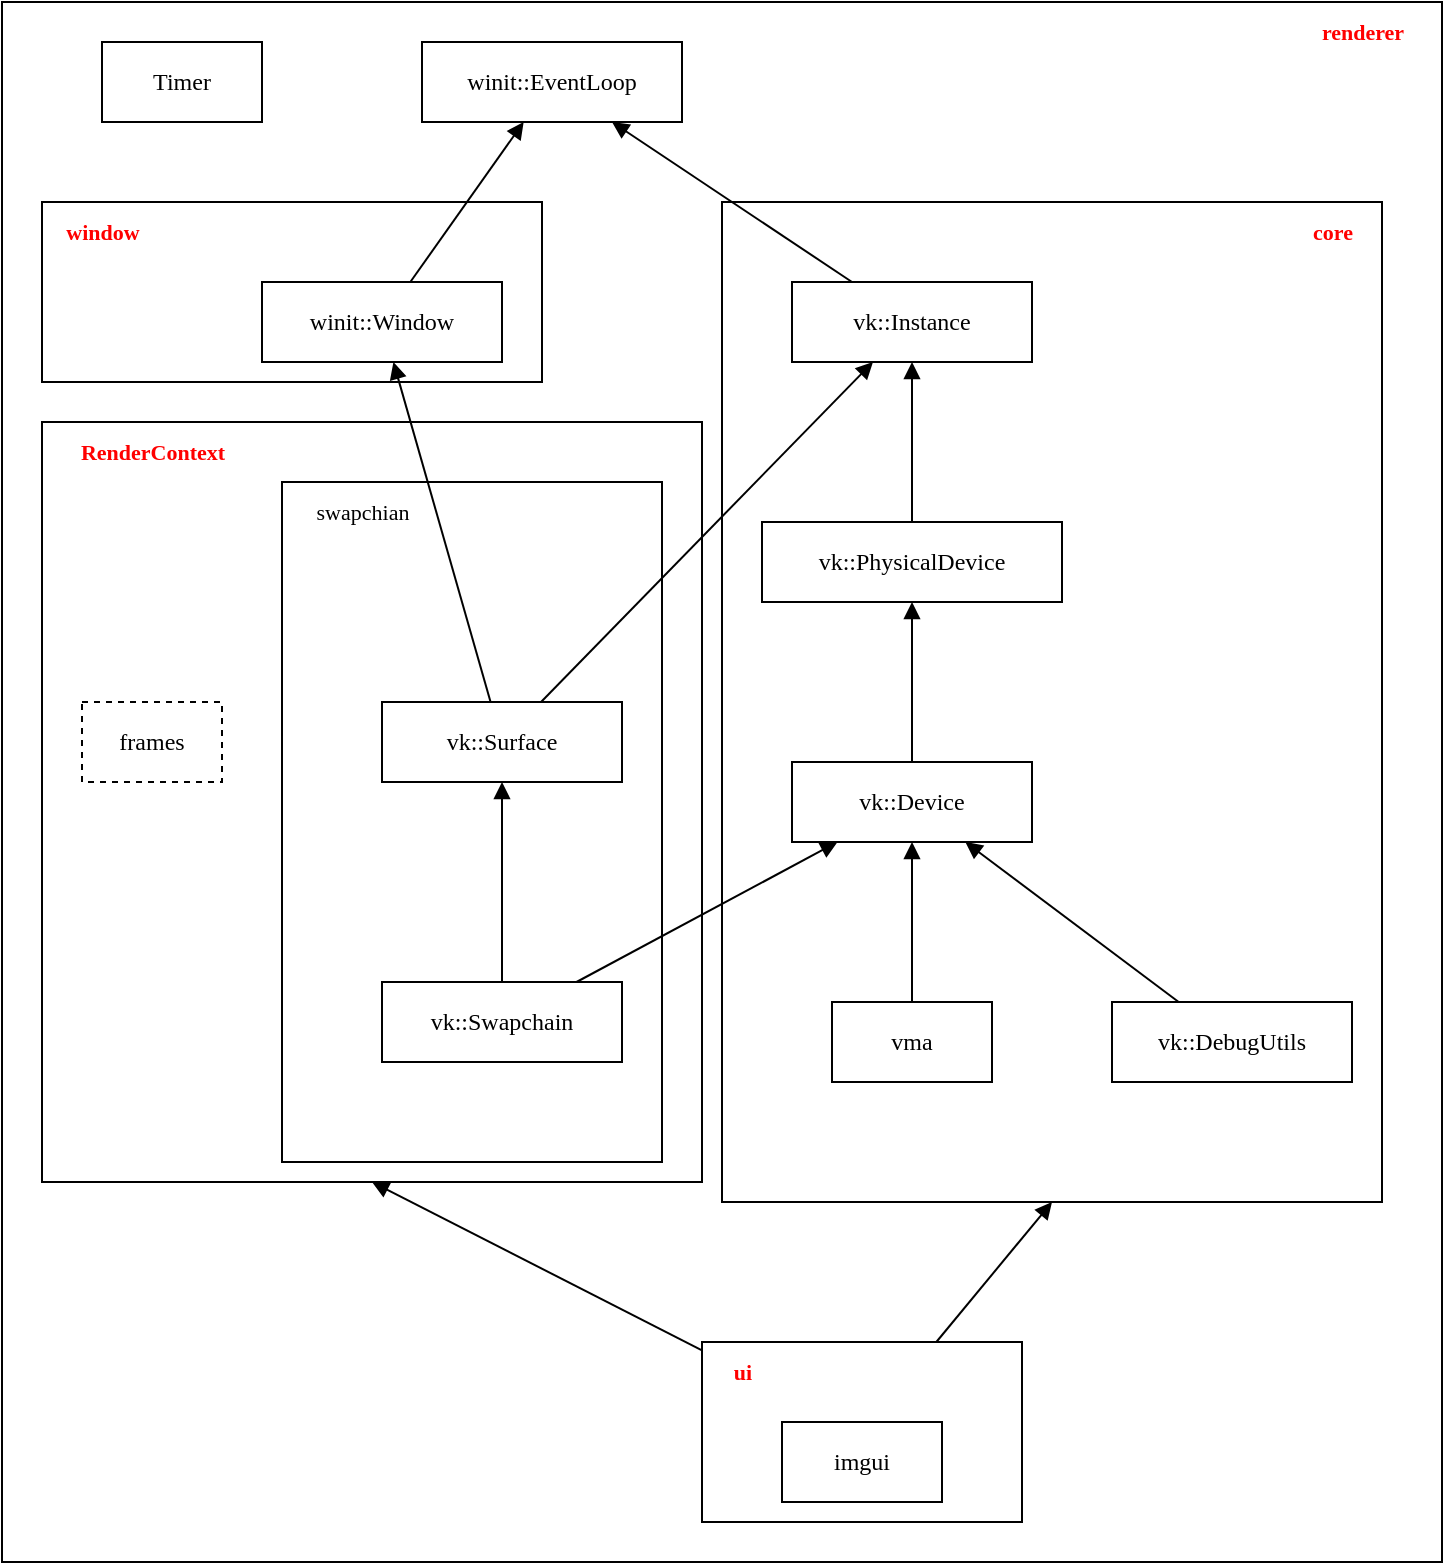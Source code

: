 <mxfile version="22.1.22" type="embed">
  <diagram id="23iRSUPoRavnBvh4doch" name="Page-1">
    <mxGraphModel dx="757" dy="1108" grid="1" gridSize="10" guides="1" tooltips="1" connect="1" arrows="1" fold="1" page="1" pageScale="1" pageWidth="1169" pageHeight="827" math="0" shadow="0">
      <root>
        <mxCell id="0" />
        <mxCell id="1" parent="0" />
        <mxCell id="42" value="" style="rounded=0;whiteSpace=wrap;html=1;fontFamily=Helvetica;fontSize=11;fontColor=default;arcSize=3;" parent="1" vertex="1">
          <mxGeometry x="30" y="60" width="720" height="780" as="geometry" />
        </mxCell>
        <mxCell id="40" value="" style="rounded=0;whiteSpace=wrap;html=1;fontFamily=Helvetica;fontSize=11;fontColor=default;" parent="1" vertex="1">
          <mxGeometry x="50" y="160" width="250" height="90" as="geometry" />
        </mxCell>
        <mxCell id="37" value="" style="rounded=0;whiteSpace=wrap;html=1;fontFamily=Lucida Console;fontSize=11;fontColor=default;arcSize=5;" parent="1" vertex="1">
          <mxGeometry x="390" y="160" width="330" height="500" as="geometry" />
        </mxCell>
        <mxCell id="35" value="" style="rounded=0;whiteSpace=wrap;html=1;fontFamily=Lucida Console;fontSize=11;fontColor=default;" parent="1" vertex="1">
          <mxGeometry x="380" y="730" width="160" height="90" as="geometry" />
        </mxCell>
        <mxCell id="30" value="" style="rounded=0;whiteSpace=wrap;html=1;fontFamily=Lucida Console;fontSize=11;fontColor=default;arcSize=4;" parent="1" vertex="1">
          <mxGeometry x="50" y="270" width="330" height="380" as="geometry" />
        </mxCell>
        <mxCell id="29" value="" style="rounded=0;whiteSpace=wrap;html=1;fontFamily=Lucida Console;fontSize=11;fontColor=default;" parent="1" vertex="1">
          <mxGeometry x="170" y="300" width="190" height="340" as="geometry" />
        </mxCell>
        <mxCell id="2" value="winit::EventLoop" style="rounded=0;whiteSpace=wrap;html=1;fontFamily=Lucida Console;" parent="1" vertex="1">
          <mxGeometry x="240" y="80" width="130" height="40" as="geometry" />
        </mxCell>
        <mxCell id="14" style="rounded=0;orthogonalLoop=1;jettySize=auto;html=1;endArrow=block;endFill=1;fontFamily=Lucida Console;" parent="1" source="3" target="2" edge="1">
          <mxGeometry relative="1" as="geometry" />
        </mxCell>
        <mxCell id="3" value="vk::Instance" style="rounded=0;whiteSpace=wrap;html=1;fontFamily=Lucida Console;" parent="1" vertex="1">
          <mxGeometry x="425" y="200" width="120" height="40" as="geometry" />
        </mxCell>
        <mxCell id="18" style="edgeStyle=none;shape=connector;rounded=0;orthogonalLoop=1;jettySize=auto;html=1;labelBackgroundColor=default;strokeColor=default;align=center;verticalAlign=middle;fontFamily=Lucida Console;fontSize=11;fontColor=default;endArrow=block;endFill=1;" parent="1" source="4" target="5" edge="1">
          <mxGeometry relative="1" as="geometry" />
        </mxCell>
        <mxCell id="4" value="vk::Device" style="rounded=0;whiteSpace=wrap;html=1;fontFamily=Lucida Console;" parent="1" vertex="1">
          <mxGeometry x="425" y="440" width="120" height="40" as="geometry" />
        </mxCell>
        <mxCell id="17" style="edgeStyle=none;shape=connector;rounded=0;orthogonalLoop=1;jettySize=auto;html=1;labelBackgroundColor=default;strokeColor=default;align=center;verticalAlign=middle;fontFamily=Lucida Console;fontSize=11;fontColor=default;endArrow=block;endFill=1;" parent="1" source="5" target="3" edge="1">
          <mxGeometry relative="1" as="geometry" />
        </mxCell>
        <mxCell id="5" value="vk::PhysicalDevice" style="rounded=0;whiteSpace=wrap;html=1;fontFamily=Lucida Console;" parent="1" vertex="1">
          <mxGeometry x="410" y="320" width="150" height="40" as="geometry" />
        </mxCell>
        <mxCell id="27" style="edgeStyle=none;shape=connector;rounded=0;orthogonalLoop=1;jettySize=auto;html=1;labelBackgroundColor=default;strokeColor=default;align=center;verticalAlign=middle;fontFamily=Lucida Console;fontSize=11;fontColor=default;endArrow=block;endFill=1;" parent="1" source="6" target="4" edge="1">
          <mxGeometry relative="1" as="geometry" />
        </mxCell>
        <mxCell id="28" style="edgeStyle=none;shape=connector;rounded=0;orthogonalLoop=1;jettySize=auto;html=1;labelBackgroundColor=default;strokeColor=default;align=center;verticalAlign=middle;fontFamily=Lucida Console;fontSize=11;fontColor=default;endArrow=block;endFill=1;" parent="1" source="6" target="7" edge="1">
          <mxGeometry relative="1" as="geometry" />
        </mxCell>
        <mxCell id="6" value="vk::Swapchain" style="rounded=0;whiteSpace=wrap;html=1;fontFamily=Lucida Console;" parent="1" vertex="1">
          <mxGeometry x="220" y="550" width="120" height="40" as="geometry" />
        </mxCell>
        <mxCell id="25" style="edgeStyle=none;shape=connector;rounded=0;orthogonalLoop=1;jettySize=auto;html=1;labelBackgroundColor=default;strokeColor=default;align=center;verticalAlign=middle;fontFamily=Lucida Console;fontSize=11;fontColor=default;endArrow=block;endFill=1;" parent="1" source="7" target="3" edge="1">
          <mxGeometry relative="1" as="geometry" />
        </mxCell>
        <mxCell id="26" style="edgeStyle=none;shape=connector;rounded=0;orthogonalLoop=1;jettySize=auto;html=1;labelBackgroundColor=default;strokeColor=default;align=center;verticalAlign=middle;fontFamily=Lucida Console;fontSize=11;fontColor=default;endArrow=block;endFill=1;" parent="1" source="7" target="10" edge="1">
          <mxGeometry relative="1" as="geometry" />
        </mxCell>
        <mxCell id="7" value="vk::Surface" style="rounded=0;whiteSpace=wrap;html=1;fontFamily=Lucida Console;" parent="1" vertex="1">
          <mxGeometry x="220" y="410" width="120" height="40" as="geometry" />
        </mxCell>
        <mxCell id="22" style="edgeStyle=none;shape=connector;rounded=0;orthogonalLoop=1;jettySize=auto;html=1;labelBackgroundColor=default;strokeColor=default;align=center;verticalAlign=middle;fontFamily=Lucida Console;fontSize=11;fontColor=default;endArrow=block;endFill=1;" parent="1" source="8" target="4" edge="1">
          <mxGeometry relative="1" as="geometry" />
        </mxCell>
        <mxCell id="8" value="vma" style="rounded=0;whiteSpace=wrap;html=1;fontFamily=Lucida Console;" parent="1" vertex="1">
          <mxGeometry x="445" y="560" width="80" height="40" as="geometry" />
        </mxCell>
        <mxCell id="9" value="Timer" style="rounded=0;whiteSpace=wrap;html=1;fontFamily=Lucida Console;" parent="1" vertex="1">
          <mxGeometry x="80" y="80" width="80" height="40" as="geometry" />
        </mxCell>
        <mxCell id="12" style="rounded=0;orthogonalLoop=1;jettySize=auto;html=1;endArrow=block;endFill=1;fontFamily=Lucida Console;" parent="1" source="10" target="2" edge="1">
          <mxGeometry relative="1" as="geometry" />
        </mxCell>
        <mxCell id="10" value="winit::Window" style="rounded=0;whiteSpace=wrap;html=1;fontFamily=Lucida Console;" parent="1" vertex="1">
          <mxGeometry x="160" y="200" width="120" height="40" as="geometry" />
        </mxCell>
        <mxCell id="20" style="edgeStyle=none;shape=connector;rounded=0;orthogonalLoop=1;jettySize=auto;html=1;labelBackgroundColor=default;strokeColor=default;align=center;verticalAlign=middle;fontFamily=Lucida Console;fontSize=11;fontColor=default;endArrow=block;endFill=1;" parent="1" source="11" target="4" edge="1">
          <mxGeometry relative="1" as="geometry" />
        </mxCell>
        <mxCell id="11" value="vk::DebugUtils" style="rounded=0;whiteSpace=wrap;html=1;fontFamily=Lucida Console;" parent="1" vertex="1">
          <mxGeometry x="585" y="560" width="120" height="40" as="geometry" />
        </mxCell>
        <mxCell id="31" value="swapchian" style="text;html=1;align=center;verticalAlign=middle;resizable=0;points=[];autosize=1;strokeColor=none;fillColor=none;fontSize=11;fontFamily=Lucida Console;fontColor=default;" parent="1" vertex="1">
          <mxGeometry x="170" y="300" width="80" height="30" as="geometry" />
        </mxCell>
        <mxCell id="32" value="RenderContext" style="text;html=1;align=center;verticalAlign=middle;resizable=0;points=[];autosize=1;strokeColor=none;fillColor=none;fontSize=11;fontFamily=Lucida Console;fontColor=#FF0000;fontStyle=1" parent="1" vertex="1">
          <mxGeometry x="50" y="270" width="110" height="30" as="geometry" />
        </mxCell>
        <mxCell id="33" value="imgui" style="rounded=0;whiteSpace=wrap;html=1;fontFamily=Lucida Console;" parent="1" vertex="1">
          <mxGeometry x="420" y="770" width="80" height="40" as="geometry" />
        </mxCell>
        <mxCell id="36" value="ui" style="text;html=1;align=center;verticalAlign=middle;resizable=0;points=[];autosize=1;strokeColor=none;fillColor=none;fontSize=11;fontFamily=Lucida Console;fontColor=#FF0000;fontStyle=1" parent="1" vertex="1">
          <mxGeometry x="380" y="730" width="40" height="30" as="geometry" />
        </mxCell>
        <mxCell id="38" value="core" style="text;html=1;align=center;verticalAlign=middle;resizable=0;points=[];autosize=1;strokeColor=none;fillColor=none;fontSize=11;fontFamily=Lucida Console;fontColor=#FF0000;fontStyle=1" parent="1" vertex="1">
          <mxGeometry x="670" y="160" width="50" height="30" as="geometry" />
        </mxCell>
        <mxCell id="39" value="frames" style="rounded=0;whiteSpace=wrap;html=1;fontFamily=Lucida Console;dashed=1;" parent="1" vertex="1">
          <mxGeometry x="70" y="410" width="70" height="40" as="geometry" />
        </mxCell>
        <mxCell id="41" value="window" style="text;html=1;align=center;verticalAlign=middle;resizable=0;points=[];autosize=1;strokeColor=none;fillColor=none;fontSize=11;fontFamily=Lucida Console;fontColor=#FF0000;fontStyle=1" parent="1" vertex="1">
          <mxGeometry x="50" y="160" width="60" height="30" as="geometry" />
        </mxCell>
        <mxCell id="43" value="renderer" style="text;html=1;align=center;verticalAlign=middle;resizable=0;points=[];autosize=1;strokeColor=none;fillColor=none;fontSize=11;fontFamily=Lucida Console;fontColor=#FF0000;fontStyle=1" parent="1" vertex="1">
          <mxGeometry x="670" y="60" width="80" height="30" as="geometry" />
        </mxCell>
        <mxCell id="44" style="edgeStyle=none;shape=connector;rounded=0;orthogonalLoop=1;jettySize=auto;html=1;labelBackgroundColor=default;strokeColor=default;align=center;verticalAlign=middle;fontFamily=Lucida Console;fontSize=11;fontColor=default;endArrow=block;endFill=1;entryX=0.5;entryY=1;entryDx=0;entryDy=0;" edge="1" parent="1" source="35" target="30">
          <mxGeometry relative="1" as="geometry">
            <mxPoint x="304.5" y="780" as="sourcePoint" />
            <mxPoint x="304.5" y="680" as="targetPoint" />
          </mxGeometry>
        </mxCell>
        <mxCell id="45" style="edgeStyle=none;shape=connector;rounded=0;orthogonalLoop=1;jettySize=auto;html=1;labelBackgroundColor=default;strokeColor=default;align=center;verticalAlign=middle;fontFamily=Lucida Console;fontSize=11;fontColor=default;endArrow=block;endFill=1;entryX=0.5;entryY=1;entryDx=0;entryDy=0;" edge="1" parent="1" source="35" target="37">
          <mxGeometry relative="1" as="geometry">
            <mxPoint x="482.5" y="724" as="sourcePoint" />
            <mxPoint x="317.5" y="640" as="targetPoint" />
          </mxGeometry>
        </mxCell>
      </root>
    </mxGraphModel>
  </diagram>
</mxfile>
